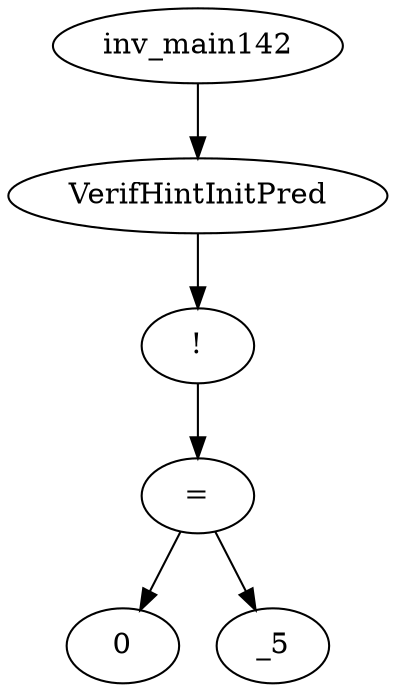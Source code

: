 digraph dag {
0 [label="inv_main142"];
1 [label="VerifHintInitPred"];
2 [label="!"];
3 [label="="];
4 [label="0"];
5 [label="_5"];
0->1
1->2
2->3
3->5
3 -> 4
}

